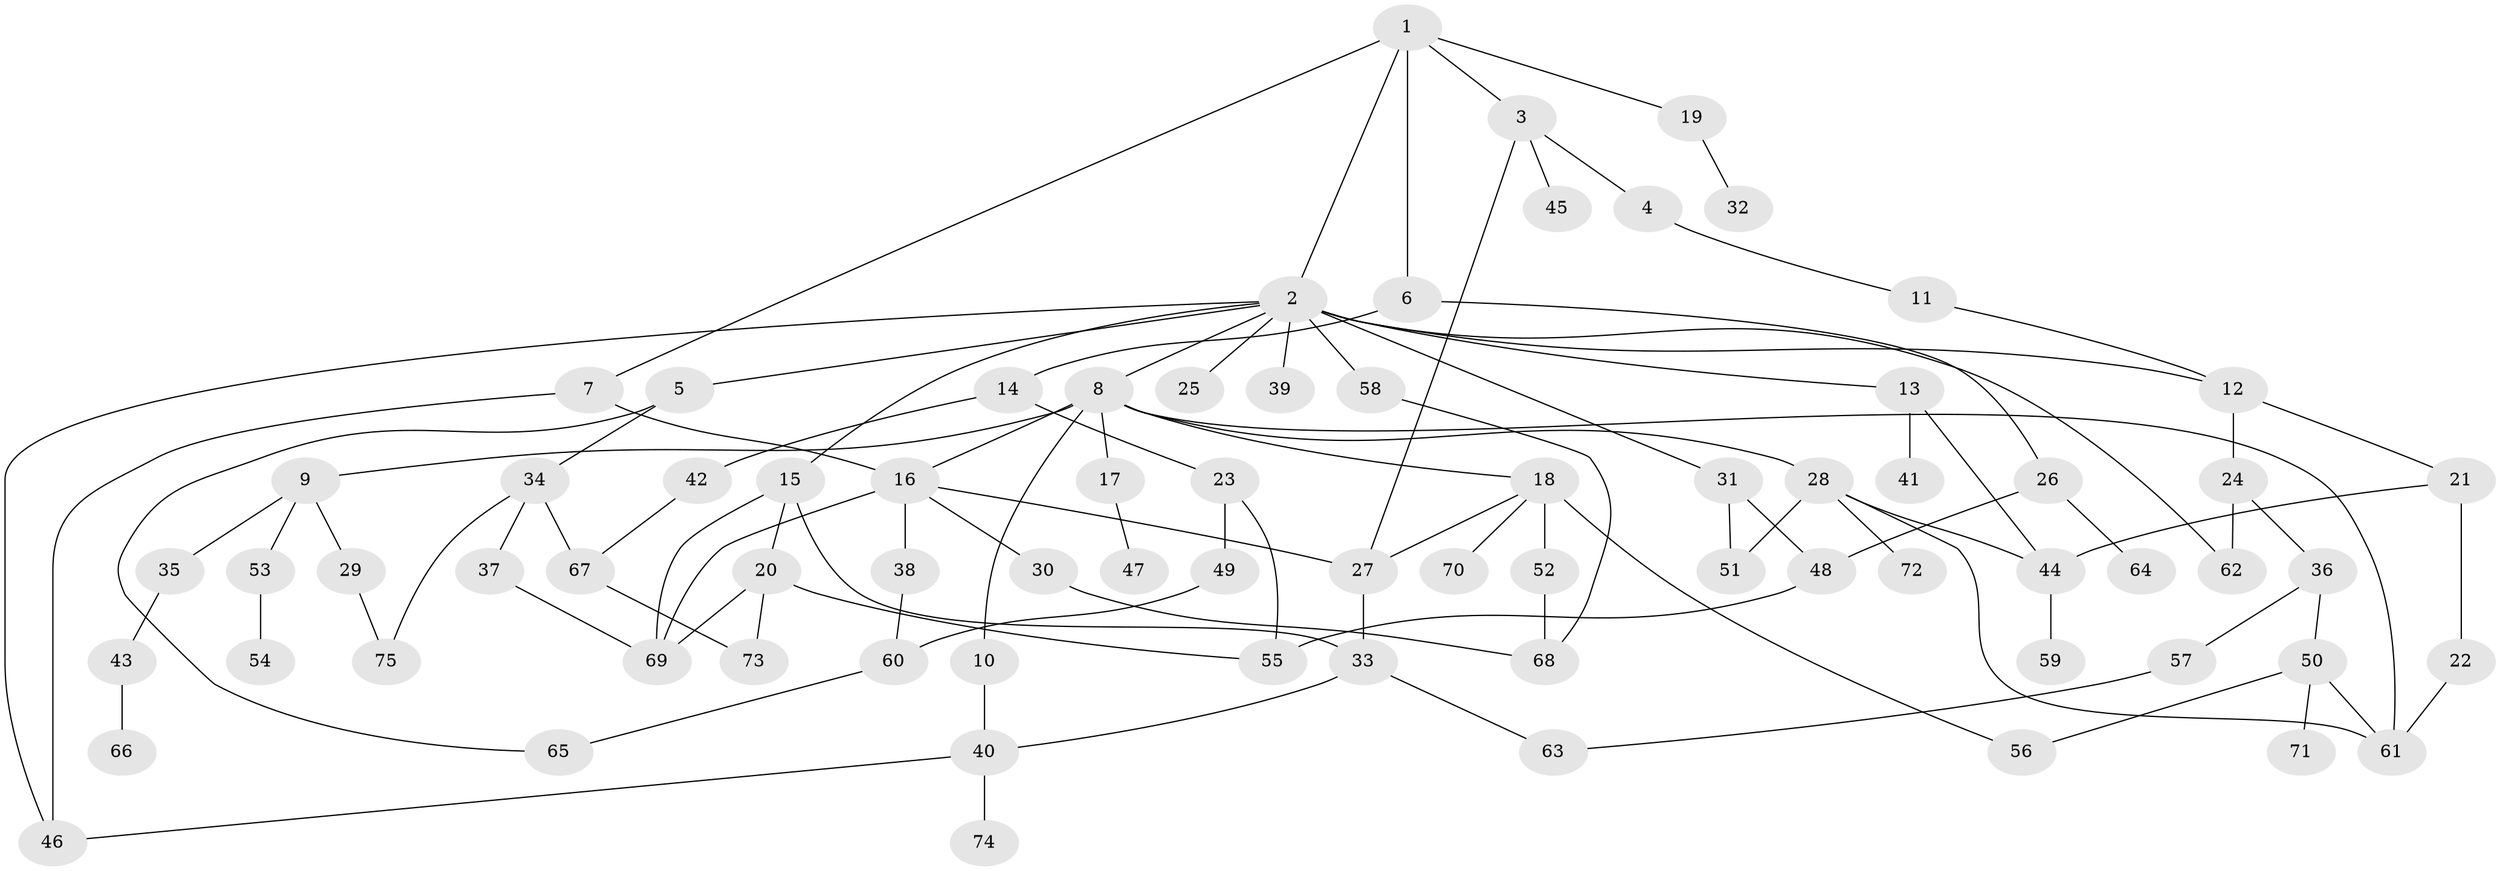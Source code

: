 // coarse degree distribution, {6: 0.06521739130434782, 13: 0.021739130434782608, 3: 0.2608695652173913, 2: 0.1956521739130435, 9: 0.021739130434782608, 4: 0.17391304347826086, 5: 0.043478260869565216, 1: 0.21739130434782608}
// Generated by graph-tools (version 1.1) at 2025/51/02/27/25 19:51:36]
// undirected, 75 vertices, 104 edges
graph export_dot {
graph [start="1"]
  node [color=gray90,style=filled];
  1;
  2;
  3;
  4;
  5;
  6;
  7;
  8;
  9;
  10;
  11;
  12;
  13;
  14;
  15;
  16;
  17;
  18;
  19;
  20;
  21;
  22;
  23;
  24;
  25;
  26;
  27;
  28;
  29;
  30;
  31;
  32;
  33;
  34;
  35;
  36;
  37;
  38;
  39;
  40;
  41;
  42;
  43;
  44;
  45;
  46;
  47;
  48;
  49;
  50;
  51;
  52;
  53;
  54;
  55;
  56;
  57;
  58;
  59;
  60;
  61;
  62;
  63;
  64;
  65;
  66;
  67;
  68;
  69;
  70;
  71;
  72;
  73;
  74;
  75;
  1 -- 2;
  1 -- 3;
  1 -- 6;
  1 -- 7;
  1 -- 19;
  2 -- 5;
  2 -- 8;
  2 -- 12;
  2 -- 13;
  2 -- 15;
  2 -- 25;
  2 -- 31;
  2 -- 39;
  2 -- 46;
  2 -- 58;
  2 -- 62;
  3 -- 4;
  3 -- 27;
  3 -- 45;
  4 -- 11;
  5 -- 34;
  5 -- 65;
  6 -- 14;
  6 -- 26;
  7 -- 46;
  7 -- 16;
  8 -- 9;
  8 -- 10;
  8 -- 16;
  8 -- 17;
  8 -- 18;
  8 -- 28;
  8 -- 61;
  9 -- 29;
  9 -- 35;
  9 -- 53;
  10 -- 40;
  11 -- 12;
  12 -- 21;
  12 -- 24;
  13 -- 41;
  13 -- 44;
  14 -- 23;
  14 -- 42;
  15 -- 20;
  15 -- 69;
  15 -- 33;
  16 -- 30;
  16 -- 38;
  16 -- 27;
  16 -- 69;
  17 -- 47;
  18 -- 52;
  18 -- 70;
  18 -- 56;
  18 -- 27;
  19 -- 32;
  20 -- 69;
  20 -- 55;
  20 -- 73;
  21 -- 22;
  21 -- 44;
  22 -- 61;
  23 -- 49;
  23 -- 55;
  24 -- 36;
  24 -- 62;
  26 -- 48;
  26 -- 64;
  27 -- 33;
  28 -- 51;
  28 -- 72;
  28 -- 61;
  28 -- 44;
  29 -- 75;
  30 -- 68;
  31 -- 48;
  31 -- 51;
  33 -- 63;
  33 -- 40;
  34 -- 37;
  34 -- 75;
  34 -- 67;
  35 -- 43;
  36 -- 50;
  36 -- 57;
  37 -- 69;
  38 -- 60;
  40 -- 74;
  40 -- 46;
  42 -- 67;
  43 -- 66;
  44 -- 59;
  48 -- 55;
  49 -- 60;
  50 -- 56;
  50 -- 71;
  50 -- 61;
  52 -- 68;
  53 -- 54;
  57 -- 63;
  58 -- 68;
  60 -- 65;
  67 -- 73;
}
